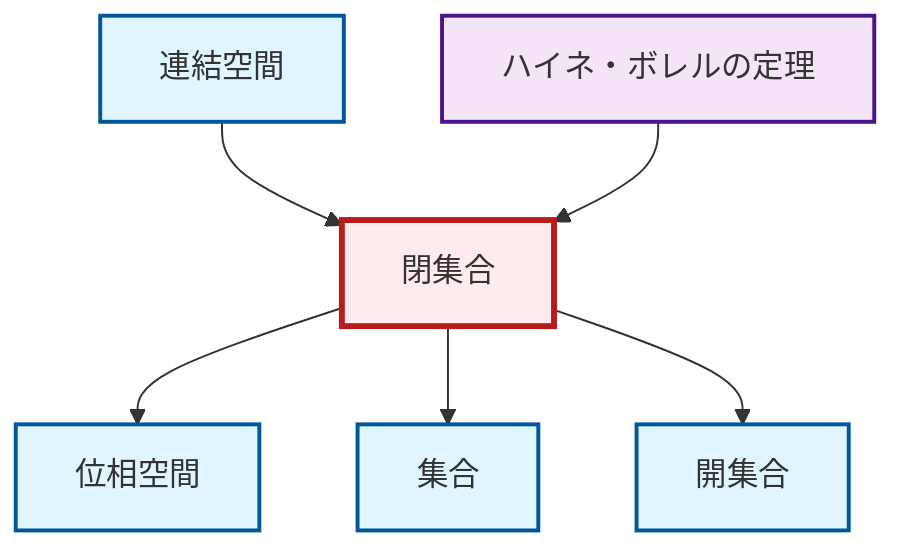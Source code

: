 graph TD
    classDef definition fill:#e1f5fe,stroke:#01579b,stroke-width:2px
    classDef theorem fill:#f3e5f5,stroke:#4a148c,stroke-width:2px
    classDef axiom fill:#fff3e0,stroke:#e65100,stroke-width:2px
    classDef example fill:#e8f5e9,stroke:#1b5e20,stroke-width:2px
    classDef current fill:#ffebee,stroke:#b71c1c,stroke-width:3px
    def-open-set["開集合"]:::definition
    def-closed-set["閉集合"]:::definition
    def-topological-space["位相空間"]:::definition
    def-connected["連結空間"]:::definition
    def-set["集合"]:::definition
    thm-heine-borel["ハイネ・ボレルの定理"]:::theorem
    def-connected --> def-closed-set
    def-closed-set --> def-topological-space
    def-closed-set --> def-set
    def-closed-set --> def-open-set
    thm-heine-borel --> def-closed-set
    class def-closed-set current